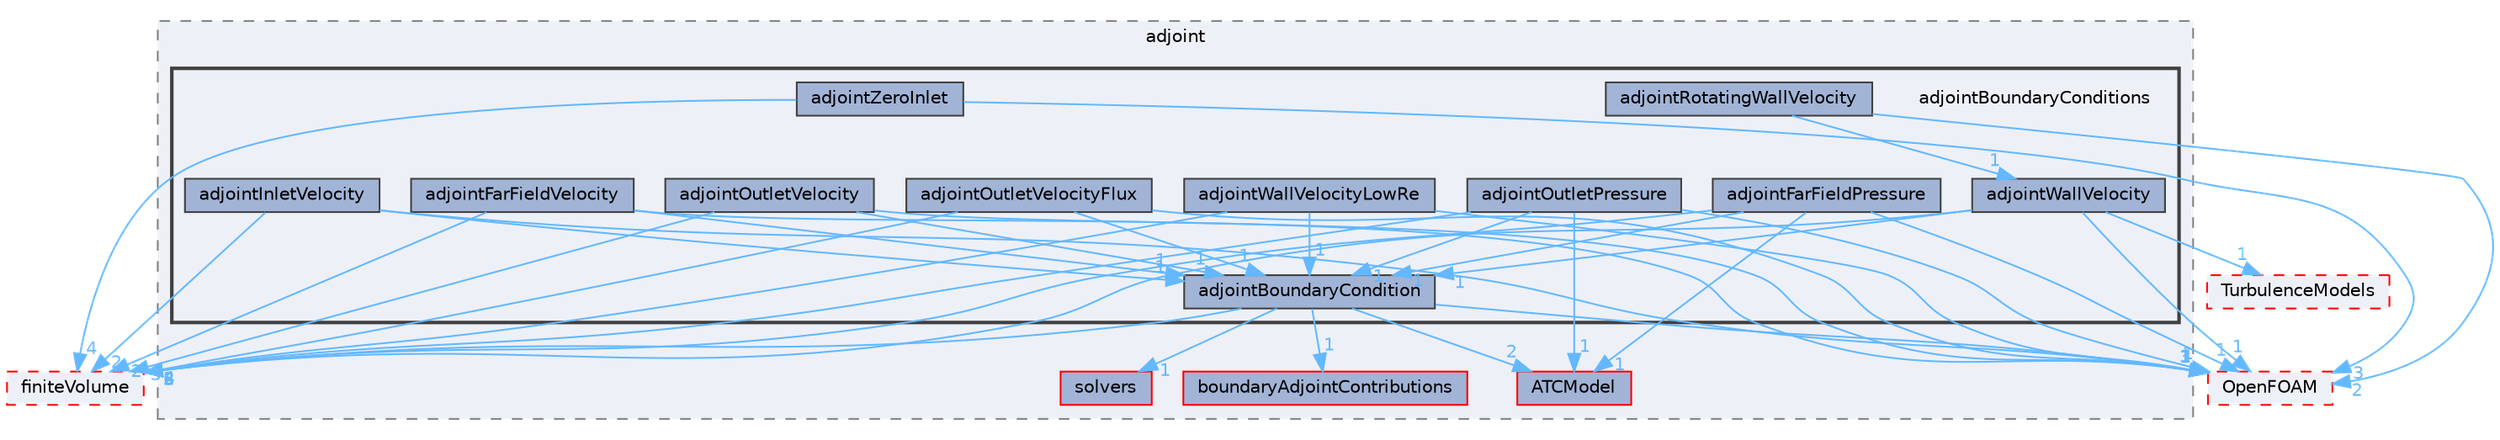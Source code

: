 digraph "src/optimisation/adjointOptimisation/adjoint/adjointBoundaryConditions"
{
 // LATEX_PDF_SIZE
  bgcolor="transparent";
  edge [fontname=Helvetica,fontsize=10,labelfontname=Helvetica,labelfontsize=10];
  node [fontname=Helvetica,fontsize=10,shape=box,height=0.2,width=0.4];
  compound=true
  subgraph clusterdir_ec068ce9daa9333922b6d138eb1e178a {
    graph [ bgcolor="#edf0f7", pencolor="grey50", label="adjoint", fontname=Helvetica,fontsize=10 style="filled,dashed", URL="dir_ec068ce9daa9333922b6d138eb1e178a.html",tooltip=""]
  dir_3c0395a0b3704d24024ddd387bcbaf66 [label="boundaryAdjointContributions", fillcolor="#a2b4d6", color="red", style="filled", URL="dir_3c0395a0b3704d24024ddd387bcbaf66.html",tooltip=""];
  dir_6019e2ba756911614deb7d1618097af1 [label="ATCModel", fillcolor="#a2b4d6", color="red", style="filled", URL="dir_6019e2ba756911614deb7d1618097af1.html",tooltip=""];
  dir_f1ea2e00111d8324be054b4e32e6ee53 [label="solvers", fillcolor="#a2b4d6", color="red", style="filled", URL="dir_f1ea2e00111d8324be054b4e32e6ee53.html",tooltip=""];
  subgraph clusterdir_1784f822592d39f816c839dc1a098cdb {
    graph [ bgcolor="#edf0f7", pencolor="grey25", label="", fontname=Helvetica,fontsize=10 style="filled,bold", URL="dir_1784f822592d39f816c839dc1a098cdb.html",tooltip=""]
    dir_1784f822592d39f816c839dc1a098cdb [shape=plaintext, label="adjointBoundaryConditions"];
  dir_652b1198ee2276fb8c8e7ad72509d703 [label="adjointBoundaryCondition", fillcolor="#a2b4d6", color="grey25", style="filled", URL="dir_652b1198ee2276fb8c8e7ad72509d703.html",tooltip=""];
  dir_7c43e81a88cee91274734b8ddad49a04 [label="adjointFarFieldPressure", fillcolor="#a2b4d6", color="grey25", style="filled", URL="dir_7c43e81a88cee91274734b8ddad49a04.html",tooltip=""];
  dir_2b24c5d61ccd0862311df9ca66b1a4fb [label="adjointFarFieldVelocity", fillcolor="#a2b4d6", color="grey25", style="filled", URL="dir_2b24c5d61ccd0862311df9ca66b1a4fb.html",tooltip=""];
  dir_78e12f93a70730d2210e2ff601515868 [label="adjointInletVelocity", fillcolor="#a2b4d6", color="grey25", style="filled", URL="dir_78e12f93a70730d2210e2ff601515868.html",tooltip=""];
  dir_f0fa5364aeb9f2a80a7f10513932e0b4 [label="adjointOutletPressure", fillcolor="#a2b4d6", color="grey25", style="filled", URL="dir_f0fa5364aeb9f2a80a7f10513932e0b4.html",tooltip=""];
  dir_33dfd057c7340164d1c4cd34a39218bd [label="adjointOutletVelocity", fillcolor="#a2b4d6", color="grey25", style="filled", URL="dir_33dfd057c7340164d1c4cd34a39218bd.html",tooltip=""];
  dir_e13e80d482c4ce009680e04987edffee [label="adjointOutletVelocityFlux", fillcolor="#a2b4d6", color="grey25", style="filled", URL="dir_e13e80d482c4ce009680e04987edffee.html",tooltip=""];
  dir_c0f3ab79bd70cb026816cb19f60c5c81 [label="adjointRotatingWallVelocity", fillcolor="#a2b4d6", color="grey25", style="filled", URL="dir_c0f3ab79bd70cb026816cb19f60c5c81.html",tooltip=""];
  dir_e341982986ea024365ff215946f31eed [label="adjointWallVelocity", fillcolor="#a2b4d6", color="grey25", style="filled", URL="dir_e341982986ea024365ff215946f31eed.html",tooltip=""];
  dir_45b9a504af7c1a748def0c5c362865c7 [label="adjointWallVelocityLowRe", fillcolor="#a2b4d6", color="grey25", style="filled", URL="dir_45b9a504af7c1a748def0c5c362865c7.html",tooltip=""];
  dir_b41787af07b13ac1a5f1293efe262973 [label="adjointZeroInlet", fillcolor="#a2b4d6", color="grey25", style="filled", URL="dir_b41787af07b13ac1a5f1293efe262973.html",tooltip=""];
  }
  }
  dir_9bd15774b555cf7259a6fa18f99fe99b [label="finiteVolume", fillcolor="#edf0f7", color="red", style="filled,dashed", URL="dir_9bd15774b555cf7259a6fa18f99fe99b.html",tooltip=""];
  dir_c5473ff19b20e6ec4dfe5c310b3778a8 [label="OpenFOAM", fillcolor="#edf0f7", color="red", style="filled,dashed", URL="dir_c5473ff19b20e6ec4dfe5c310b3778a8.html",tooltip=""];
  dir_1eda626aeac0f0ad2848c36acaa5d501 [label="TurbulenceModels", fillcolor="#edf0f7", color="red", style="filled,dashed", URL="dir_1eda626aeac0f0ad2848c36acaa5d501.html",tooltip=""];
  dir_652b1198ee2276fb8c8e7ad72509d703->dir_3c0395a0b3704d24024ddd387bcbaf66 [headlabel="1", labeldistance=1.5 headhref="dir_000032_000324.html" href="dir_000032_000324.html" color="steelblue1" fontcolor="steelblue1"];
  dir_652b1198ee2276fb8c8e7ad72509d703->dir_6019e2ba756911614deb7d1618097af1 [headlabel="2", labeldistance=1.5 headhref="dir_000032_000135.html" href="dir_000032_000135.html" color="steelblue1" fontcolor="steelblue1"];
  dir_652b1198ee2276fb8c8e7ad72509d703->dir_9bd15774b555cf7259a6fa18f99fe99b [headlabel="2", labeldistance=1.5 headhref="dir_000032_001387.html" href="dir_000032_001387.html" color="steelblue1" fontcolor="steelblue1"];
  dir_652b1198ee2276fb8c8e7ad72509d703->dir_c5473ff19b20e6ec4dfe5c310b3778a8 [headlabel="3", labeldistance=1.5 headhref="dir_000032_002695.html" href="dir_000032_002695.html" color="steelblue1" fontcolor="steelblue1"];
  dir_652b1198ee2276fb8c8e7ad72509d703->dir_f1ea2e00111d8324be054b4e32e6ee53 [headlabel="1", labeldistance=1.5 headhref="dir_000032_003659.html" href="dir_000032_003659.html" color="steelblue1" fontcolor="steelblue1"];
  dir_7c43e81a88cee91274734b8ddad49a04->dir_6019e2ba756911614deb7d1618097af1 [headlabel="1", labeldistance=1.5 headhref="dir_000036_000135.html" href="dir_000036_000135.html" color="steelblue1" fontcolor="steelblue1"];
  dir_7c43e81a88cee91274734b8ddad49a04->dir_652b1198ee2276fb8c8e7ad72509d703 [headlabel="1", labeldistance=1.5 headhref="dir_000036_000032.html" href="dir_000036_000032.html" color="steelblue1" fontcolor="steelblue1"];
  dir_7c43e81a88cee91274734b8ddad49a04->dir_9bd15774b555cf7259a6fa18f99fe99b [headlabel="5", labeldistance=1.5 headhref="dir_000036_001387.html" href="dir_000036_001387.html" color="steelblue1" fontcolor="steelblue1"];
  dir_7c43e81a88cee91274734b8ddad49a04->dir_c5473ff19b20e6ec4dfe5c310b3778a8 [headlabel="1", labeldistance=1.5 headhref="dir_000036_002695.html" href="dir_000036_002695.html" color="steelblue1" fontcolor="steelblue1"];
  dir_2b24c5d61ccd0862311df9ca66b1a4fb->dir_652b1198ee2276fb8c8e7ad72509d703 [headlabel="1", labeldistance=1.5 headhref="dir_000039_000032.html" href="dir_000039_000032.html" color="steelblue1" fontcolor="steelblue1"];
  dir_2b24c5d61ccd0862311df9ca66b1a4fb->dir_9bd15774b555cf7259a6fa18f99fe99b [headlabel="2", labeldistance=1.5 headhref="dir_000039_001387.html" href="dir_000039_001387.html" color="steelblue1" fontcolor="steelblue1"];
  dir_2b24c5d61ccd0862311df9ca66b1a4fb->dir_c5473ff19b20e6ec4dfe5c310b3778a8 [headlabel="1", labeldistance=1.5 headhref="dir_000039_002695.html" href="dir_000039_002695.html" color="steelblue1" fontcolor="steelblue1"];
  dir_78e12f93a70730d2210e2ff601515868->dir_652b1198ee2276fb8c8e7ad72509d703 [headlabel="1", labeldistance=1.5 headhref="dir_000041_000032.html" href="dir_000041_000032.html" color="steelblue1" fontcolor="steelblue1"];
  dir_78e12f93a70730d2210e2ff601515868->dir_9bd15774b555cf7259a6fa18f99fe99b [headlabel="2", labeldistance=1.5 headhref="dir_000041_001387.html" href="dir_000041_001387.html" color="steelblue1" fontcolor="steelblue1"];
  dir_78e12f93a70730d2210e2ff601515868->dir_c5473ff19b20e6ec4dfe5c310b3778a8 [headlabel="1", labeldistance=1.5 headhref="dir_000041_002695.html" href="dir_000041_002695.html" color="steelblue1" fontcolor="steelblue1"];
  dir_f0fa5364aeb9f2a80a7f10513932e0b4->dir_6019e2ba756911614deb7d1618097af1 [headlabel="1", labeldistance=1.5 headhref="dir_000052_000135.html" href="dir_000052_000135.html" color="steelblue1" fontcolor="steelblue1"];
  dir_f0fa5364aeb9f2a80a7f10513932e0b4->dir_652b1198ee2276fb8c8e7ad72509d703 [headlabel="1", labeldistance=1.5 headhref="dir_000052_000032.html" href="dir_000052_000032.html" color="steelblue1" fontcolor="steelblue1"];
  dir_f0fa5364aeb9f2a80a7f10513932e0b4->dir_9bd15774b555cf7259a6fa18f99fe99b [headlabel="6", labeldistance=1.5 headhref="dir_000052_001387.html" href="dir_000052_001387.html" color="steelblue1" fontcolor="steelblue1"];
  dir_f0fa5364aeb9f2a80a7f10513932e0b4->dir_c5473ff19b20e6ec4dfe5c310b3778a8 [headlabel="1", labeldistance=1.5 headhref="dir_000052_002695.html" href="dir_000052_002695.html" color="steelblue1" fontcolor="steelblue1"];
  dir_33dfd057c7340164d1c4cd34a39218bd->dir_652b1198ee2276fb8c8e7ad72509d703 [headlabel="1", labeldistance=1.5 headhref="dir_000054_000032.html" href="dir_000054_000032.html" color="steelblue1" fontcolor="steelblue1"];
  dir_33dfd057c7340164d1c4cd34a39218bd->dir_9bd15774b555cf7259a6fa18f99fe99b [headlabel="3", labeldistance=1.5 headhref="dir_000054_001387.html" href="dir_000054_001387.html" color="steelblue1" fontcolor="steelblue1"];
  dir_33dfd057c7340164d1c4cd34a39218bd->dir_c5473ff19b20e6ec4dfe5c310b3778a8 [headlabel="1", labeldistance=1.5 headhref="dir_000054_002695.html" href="dir_000054_002695.html" color="steelblue1" fontcolor="steelblue1"];
  dir_e13e80d482c4ce009680e04987edffee->dir_652b1198ee2276fb8c8e7ad72509d703 [headlabel="1", labeldistance=1.5 headhref="dir_000055_000032.html" href="dir_000055_000032.html" color="steelblue1" fontcolor="steelblue1"];
  dir_e13e80d482c4ce009680e04987edffee->dir_9bd15774b555cf7259a6fa18f99fe99b [headlabel="4", labeldistance=1.5 headhref="dir_000055_001387.html" href="dir_000055_001387.html" color="steelblue1" fontcolor="steelblue1"];
  dir_e13e80d482c4ce009680e04987edffee->dir_c5473ff19b20e6ec4dfe5c310b3778a8 [headlabel="1", labeldistance=1.5 headhref="dir_000055_002695.html" href="dir_000055_002695.html" color="steelblue1" fontcolor="steelblue1"];
  dir_c0f3ab79bd70cb026816cb19f60c5c81->dir_c5473ff19b20e6ec4dfe5c310b3778a8 [headlabel="2", labeldistance=1.5 headhref="dir_000059_002695.html" href="dir_000059_002695.html" color="steelblue1" fontcolor="steelblue1"];
  dir_c0f3ab79bd70cb026816cb19f60c5c81->dir_e341982986ea024365ff215946f31eed [headlabel="1", labeldistance=1.5 headhref="dir_000059_000069.html" href="dir_000059_000069.html" color="steelblue1" fontcolor="steelblue1"];
  dir_e341982986ea024365ff215946f31eed->dir_1eda626aeac0f0ad2848c36acaa5d501 [headlabel="1", labeldistance=1.5 headhref="dir_000069_004143.html" href="dir_000069_004143.html" color="steelblue1" fontcolor="steelblue1"];
  dir_e341982986ea024365ff215946f31eed->dir_652b1198ee2276fb8c8e7ad72509d703 [headlabel="1", labeldistance=1.5 headhref="dir_000069_000032.html" href="dir_000069_000032.html" color="steelblue1" fontcolor="steelblue1"];
  dir_e341982986ea024365ff215946f31eed->dir_9bd15774b555cf7259a6fa18f99fe99b [headlabel="3", labeldistance=1.5 headhref="dir_000069_001387.html" href="dir_000069_001387.html" color="steelblue1" fontcolor="steelblue1"];
  dir_e341982986ea024365ff215946f31eed->dir_c5473ff19b20e6ec4dfe5c310b3778a8 [headlabel="1", labeldistance=1.5 headhref="dir_000069_002695.html" href="dir_000069_002695.html" color="steelblue1" fontcolor="steelblue1"];
  dir_45b9a504af7c1a748def0c5c362865c7->dir_652b1198ee2276fb8c8e7ad72509d703 [headlabel="1", labeldistance=1.5 headhref="dir_000070_000032.html" href="dir_000070_000032.html" color="steelblue1" fontcolor="steelblue1"];
  dir_45b9a504af7c1a748def0c5c362865c7->dir_9bd15774b555cf7259a6fa18f99fe99b [headlabel="2", labeldistance=1.5 headhref="dir_000070_001387.html" href="dir_000070_001387.html" color="steelblue1" fontcolor="steelblue1"];
  dir_45b9a504af7c1a748def0c5c362865c7->dir_c5473ff19b20e6ec4dfe5c310b3778a8 [headlabel="1", labeldistance=1.5 headhref="dir_000070_002695.html" href="dir_000070_002695.html" color="steelblue1" fontcolor="steelblue1"];
  dir_b41787af07b13ac1a5f1293efe262973->dir_9bd15774b555cf7259a6fa18f99fe99b [headlabel="4", labeldistance=1.5 headhref="dir_000071_001387.html" href="dir_000071_001387.html" color="steelblue1" fontcolor="steelblue1"];
  dir_b41787af07b13ac1a5f1293efe262973->dir_c5473ff19b20e6ec4dfe5c310b3778a8 [headlabel="3", labeldistance=1.5 headhref="dir_000071_002695.html" href="dir_000071_002695.html" color="steelblue1" fontcolor="steelblue1"];
}
